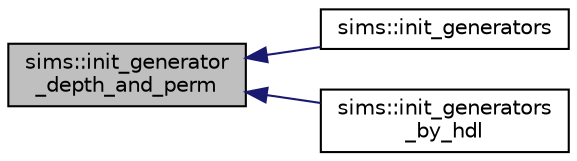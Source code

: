 digraph "sims::init_generator_depth_and_perm"
{
  edge [fontname="Helvetica",fontsize="10",labelfontname="Helvetica",labelfontsize="10"];
  node [fontname="Helvetica",fontsize="10",shape=record];
  rankdir="LR";
  Node5951 [label="sims::init_generator\l_depth_and_perm",height=0.2,width=0.4,color="black", fillcolor="grey75", style="filled", fontcolor="black"];
  Node5951 -> Node5952 [dir="back",color="midnightblue",fontsize="10",style="solid",fontname="Helvetica"];
  Node5952 [label="sims::init_generators",height=0.2,width=0.4,color="black", fillcolor="white", style="filled",URL="$d9/df3/classsims.html#a2917ebf2dc37af6cfa39310549994d98"];
  Node5951 -> Node5953 [dir="back",color="midnightblue",fontsize="10",style="solid",fontname="Helvetica"];
  Node5953 [label="sims::init_generators\l_by_hdl",height=0.2,width=0.4,color="black", fillcolor="white", style="filled",URL="$d9/df3/classsims.html#a116abb02245f99c0152d867e0e640c77"];
}
